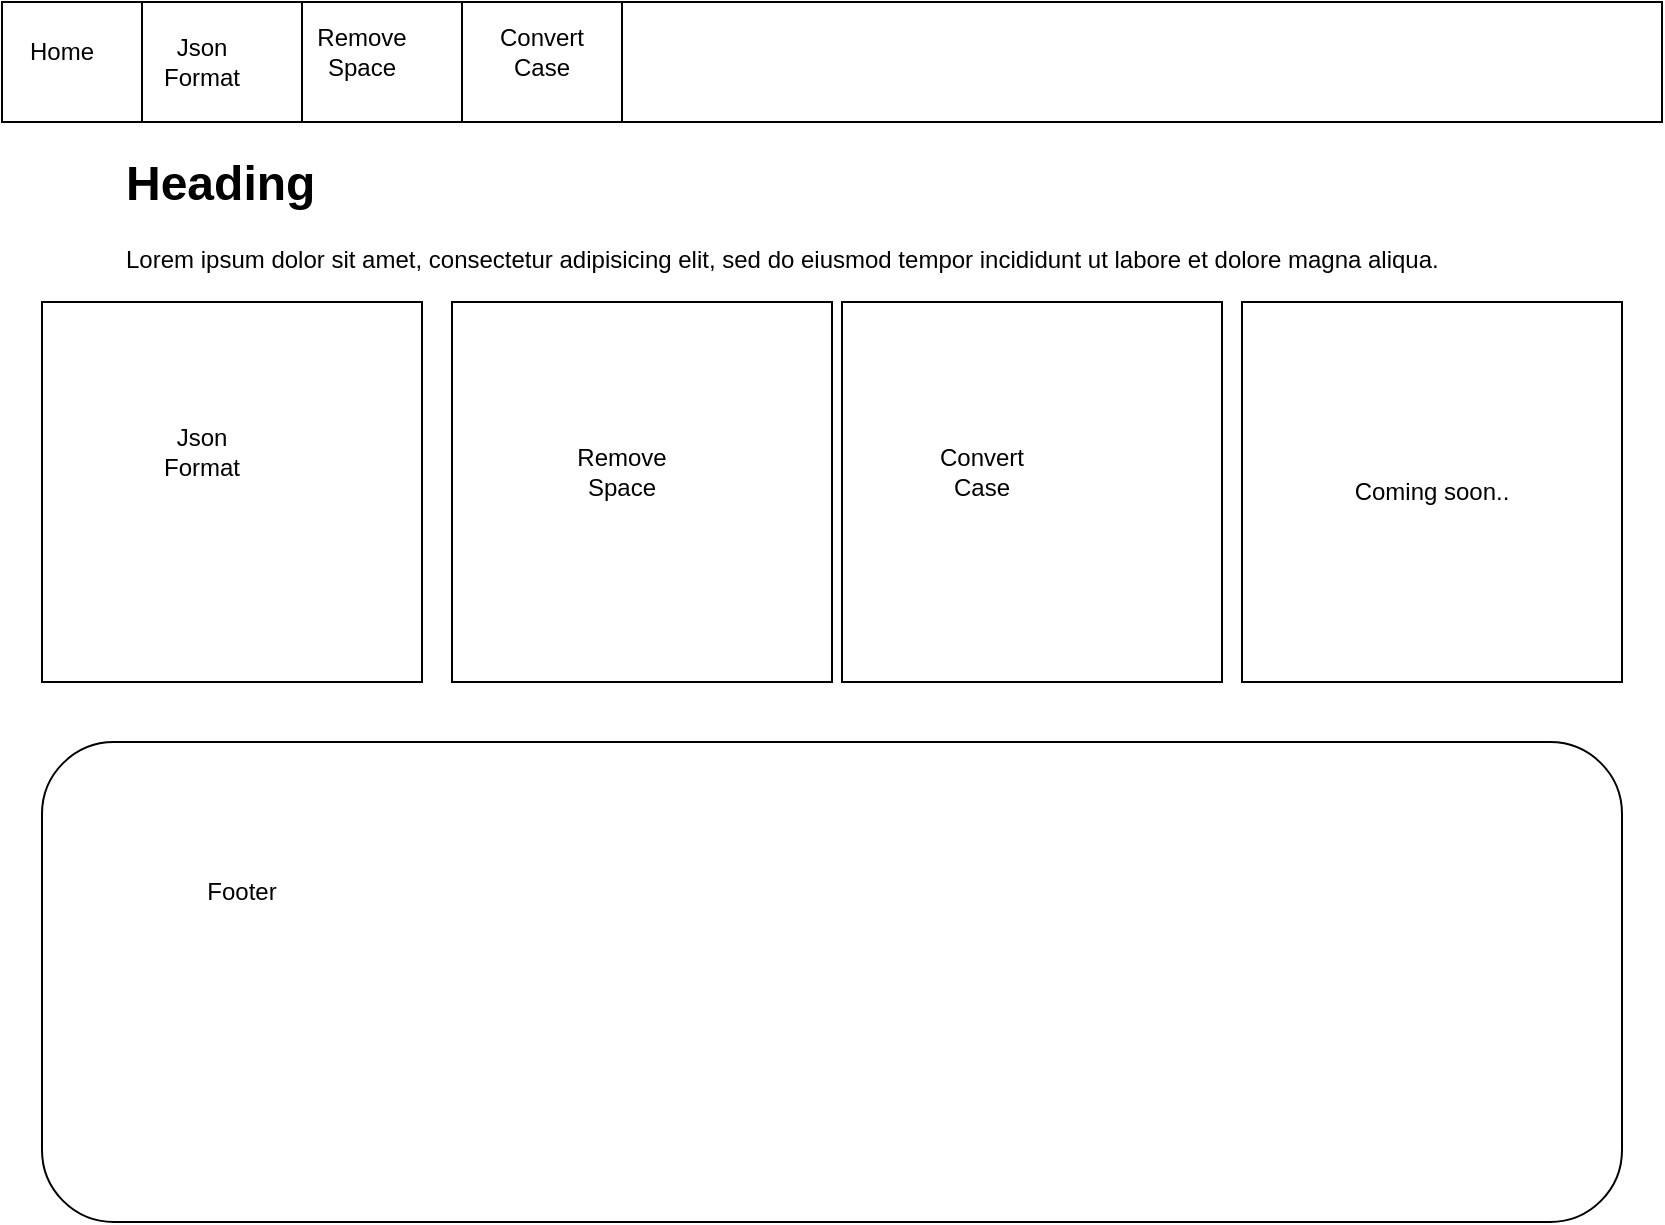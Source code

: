 <mxfile version="24.6.3" type="device">
  <diagram name="Page-1" id="iuSoXUXHGWJ38awUJttU">
    <mxGraphModel dx="1050" dy="557" grid="1" gridSize="10" guides="1" tooltips="1" connect="1" arrows="1" fold="1" page="1" pageScale="1" pageWidth="850" pageHeight="1100" math="0" shadow="0">
      <root>
        <mxCell id="0" />
        <mxCell id="1" parent="0" />
        <mxCell id="paIiRDhD8Mt-XCDRrLKO-1" value="" style="rounded=0;whiteSpace=wrap;html=1;" parent="1" vertex="1">
          <mxGeometry x="10" y="30" width="830" height="60" as="geometry" />
        </mxCell>
        <mxCell id="paIiRDhD8Mt-XCDRrLKO-2" value="" style="whiteSpace=wrap;html=1;aspect=fixed;" parent="1" vertex="1">
          <mxGeometry x="30" y="180" width="190" height="190" as="geometry" />
        </mxCell>
        <mxCell id="paIiRDhD8Mt-XCDRrLKO-3" value="" style="whiteSpace=wrap;html=1;aspect=fixed;" parent="1" vertex="1">
          <mxGeometry x="235" y="180" width="190" height="190" as="geometry" />
        </mxCell>
        <mxCell id="paIiRDhD8Mt-XCDRrLKO-4" value="" style="whiteSpace=wrap;html=1;aspect=fixed;" parent="1" vertex="1">
          <mxGeometry x="430" y="180" width="190" height="190" as="geometry" />
        </mxCell>
        <mxCell id="paIiRDhD8Mt-XCDRrLKO-5" value="Coming soon.." style="whiteSpace=wrap;html=1;aspect=fixed;" parent="1" vertex="1">
          <mxGeometry x="630" y="180" width="190" height="190" as="geometry" />
        </mxCell>
        <mxCell id="paIiRDhD8Mt-XCDRrLKO-6" value="&lt;h1 style=&quot;margin-top: 0px;&quot;&gt;Heading&lt;/h1&gt;&lt;p&gt;Lorem ipsum dolor sit amet, consectetur adipisicing elit, sed do eiusmod tempor incididunt ut labore et dolore magna aliqua.&lt;/p&gt;" style="text;html=1;whiteSpace=wrap;overflow=hidden;rounded=0;" parent="1" vertex="1">
          <mxGeometry x="70" y="100" width="740" height="120" as="geometry" />
        </mxCell>
        <mxCell id="paIiRDhD8Mt-XCDRrLKO-7" value="" style="rounded=1;whiteSpace=wrap;html=1;" parent="1" vertex="1">
          <mxGeometry x="30" y="400" width="790" height="240" as="geometry" />
        </mxCell>
        <mxCell id="paIiRDhD8Mt-XCDRrLKO-8" value="Footer" style="text;html=1;align=center;verticalAlign=middle;whiteSpace=wrap;rounded=0;" parent="1" vertex="1">
          <mxGeometry x="100" y="460" width="60" height="30" as="geometry" />
        </mxCell>
        <mxCell id="paIiRDhD8Mt-XCDRrLKO-9" value="" style="endArrow=none;html=1;rounded=0;" parent="1" edge="1">
          <mxGeometry width="50" height="50" relative="1" as="geometry">
            <mxPoint x="80" y="90" as="sourcePoint" />
            <mxPoint x="80.0" y="30" as="targetPoint" />
            <Array as="points">
              <mxPoint x="80" y="30" />
            </Array>
          </mxGeometry>
        </mxCell>
        <mxCell id="paIiRDhD8Mt-XCDRrLKO-10" value="" style="endArrow=none;html=1;rounded=0;" parent="1" edge="1">
          <mxGeometry width="50" height="50" relative="1" as="geometry">
            <mxPoint x="160" y="90" as="sourcePoint" />
            <mxPoint x="160.0" y="30" as="targetPoint" />
            <Array as="points">
              <mxPoint x="160" y="30" />
            </Array>
          </mxGeometry>
        </mxCell>
        <mxCell id="paIiRDhD8Mt-XCDRrLKO-11" value="" style="endArrow=none;html=1;rounded=0;" parent="1" edge="1">
          <mxGeometry width="50" height="50" relative="1" as="geometry">
            <mxPoint x="240" y="90" as="sourcePoint" />
            <mxPoint x="240.0" y="30" as="targetPoint" />
            <Array as="points">
              <mxPoint x="240" y="30" />
            </Array>
          </mxGeometry>
        </mxCell>
        <mxCell id="paIiRDhD8Mt-XCDRrLKO-12" value="" style="endArrow=none;html=1;rounded=0;" parent="1" edge="1">
          <mxGeometry width="50" height="50" relative="1" as="geometry">
            <mxPoint x="320" y="90" as="sourcePoint" />
            <mxPoint x="320.0" y="30" as="targetPoint" />
            <Array as="points">
              <mxPoint x="320" y="30" />
            </Array>
          </mxGeometry>
        </mxCell>
        <mxCell id="paIiRDhD8Mt-XCDRrLKO-13" value="Home" style="text;html=1;align=center;verticalAlign=middle;whiteSpace=wrap;rounded=0;" parent="1" vertex="1">
          <mxGeometry x="10" y="40" width="60" height="30" as="geometry" />
        </mxCell>
        <mxCell id="paIiRDhD8Mt-XCDRrLKO-14" value="Json Format" style="text;html=1;align=center;verticalAlign=middle;whiteSpace=wrap;rounded=0;" parent="1" vertex="1">
          <mxGeometry x="80" y="45" width="60" height="30" as="geometry" />
        </mxCell>
        <mxCell id="paIiRDhD8Mt-XCDRrLKO-15" value="Remove Space" style="text;html=1;align=center;verticalAlign=middle;whiteSpace=wrap;rounded=0;" parent="1" vertex="1">
          <mxGeometry x="160" y="40" width="60" height="30" as="geometry" />
        </mxCell>
        <mxCell id="paIiRDhD8Mt-XCDRrLKO-16" value="Convert Case" style="text;html=1;align=center;verticalAlign=middle;whiteSpace=wrap;rounded=0;" parent="1" vertex="1">
          <mxGeometry x="250" y="40" width="60" height="30" as="geometry" />
        </mxCell>
        <mxCell id="paIiRDhD8Mt-XCDRrLKO-17" value="Json Format" style="text;html=1;align=center;verticalAlign=middle;whiteSpace=wrap;rounded=0;" parent="1" vertex="1">
          <mxGeometry x="80" y="240" width="60" height="30" as="geometry" />
        </mxCell>
        <mxCell id="paIiRDhD8Mt-XCDRrLKO-18" value="Remove Space" style="text;html=1;align=center;verticalAlign=middle;whiteSpace=wrap;rounded=0;" parent="1" vertex="1">
          <mxGeometry x="290" y="250" width="60" height="30" as="geometry" />
        </mxCell>
        <mxCell id="paIiRDhD8Mt-XCDRrLKO-19" value="Convert Case" style="text;html=1;align=center;verticalAlign=middle;whiteSpace=wrap;rounded=0;" parent="1" vertex="1">
          <mxGeometry x="470" y="250" width="60" height="30" as="geometry" />
        </mxCell>
      </root>
    </mxGraphModel>
  </diagram>
</mxfile>
